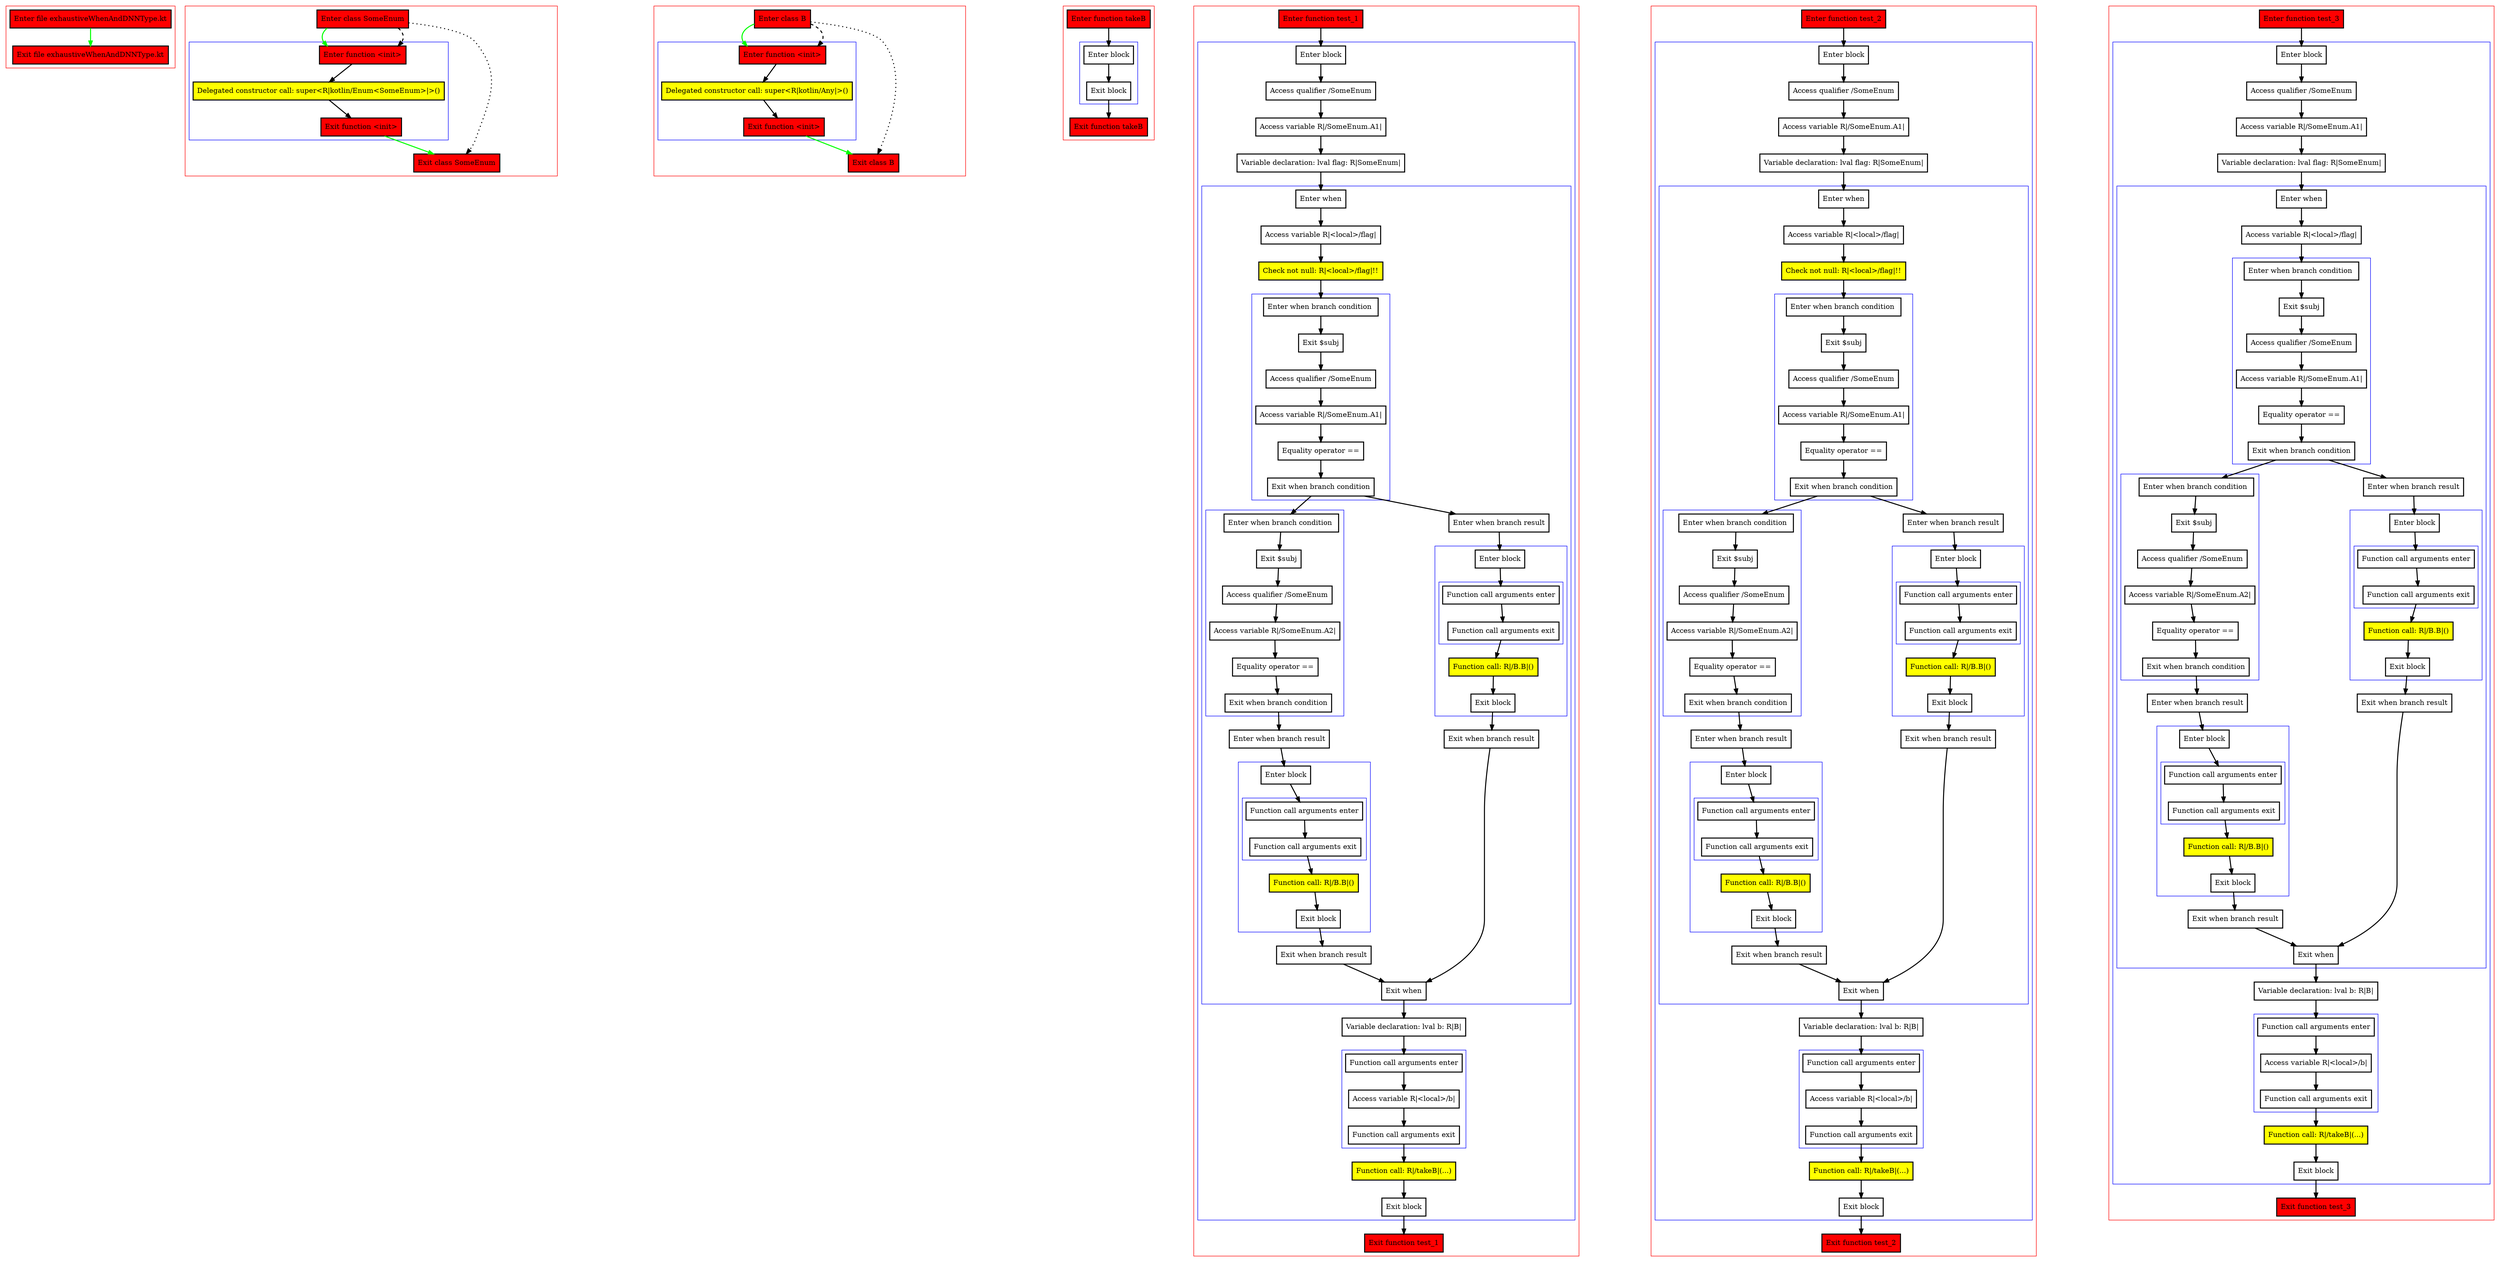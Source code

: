 digraph exhaustiveWhenAndDNNType_kt {
    graph [nodesep=3]
    node [shape=box penwidth=2]
    edge [penwidth=2]

    subgraph cluster_0 {
        color=red
        0 [label="Enter file exhaustiveWhenAndDNNType.kt" style="filled" fillcolor=red];
        1 [label="Exit file exhaustiveWhenAndDNNType.kt" style="filled" fillcolor=red];
    }
    0 -> {1} [color=green];

    subgraph cluster_1 {
        color=red
        2 [label="Enter class SomeEnum" style="filled" fillcolor=red];
        subgraph cluster_2 {
            color=blue
            3 [label="Enter function <init>" style="filled" fillcolor=red];
            4 [label="Delegated constructor call: super<R|kotlin/Enum<SomeEnum>|>()" style="filled" fillcolor=yellow];
            5 [label="Exit function <init>" style="filled" fillcolor=red];
        }
        6 [label="Exit class SomeEnum" style="filled" fillcolor=red];
    }
    2 -> {3} [color=green];
    2 -> {6} [style=dotted];
    2 -> {3} [style=dashed];
    3 -> {4};
    4 -> {5};
    5 -> {6} [color=green];

    subgraph cluster_3 {
        color=red
        7 [label="Enter class B" style="filled" fillcolor=red];
        subgraph cluster_4 {
            color=blue
            8 [label="Enter function <init>" style="filled" fillcolor=red];
            9 [label="Delegated constructor call: super<R|kotlin/Any|>()" style="filled" fillcolor=yellow];
            10 [label="Exit function <init>" style="filled" fillcolor=red];
        }
        11 [label="Exit class B" style="filled" fillcolor=red];
    }
    7 -> {8} [color=green];
    7 -> {11} [style=dotted];
    7 -> {8} [style=dashed];
    8 -> {9};
    9 -> {10};
    10 -> {11} [color=green];

    subgraph cluster_5 {
        color=red
        12 [label="Enter function takeB" style="filled" fillcolor=red];
        subgraph cluster_6 {
            color=blue
            13 [label="Enter block"];
            14 [label="Exit block"];
        }
        15 [label="Exit function takeB" style="filled" fillcolor=red];
    }
    12 -> {13};
    13 -> {14};
    14 -> {15};

    subgraph cluster_7 {
        color=red
        16 [label="Enter function test_1" style="filled" fillcolor=red];
        subgraph cluster_8 {
            color=blue
            17 [label="Enter block"];
            18 [label="Access qualifier /SomeEnum"];
            19 [label="Access variable R|/SomeEnum.A1|"];
            20 [label="Variable declaration: lval flag: R|SomeEnum|"];
            subgraph cluster_9 {
                color=blue
                21 [label="Enter when"];
                22 [label="Access variable R|<local>/flag|"];
                23 [label="Check not null: R|<local>/flag|!!" style="filled" fillcolor=yellow];
                subgraph cluster_10 {
                    color=blue
                    24 [label="Enter when branch condition "];
                    25 [label="Exit $subj"];
                    26 [label="Access qualifier /SomeEnum"];
                    27 [label="Access variable R|/SomeEnum.A1|"];
                    28 [label="Equality operator =="];
                    29 [label="Exit when branch condition"];
                }
                subgraph cluster_11 {
                    color=blue
                    30 [label="Enter when branch condition "];
                    31 [label="Exit $subj"];
                    32 [label="Access qualifier /SomeEnum"];
                    33 [label="Access variable R|/SomeEnum.A2|"];
                    34 [label="Equality operator =="];
                    35 [label="Exit when branch condition"];
                }
                36 [label="Enter when branch result"];
                subgraph cluster_12 {
                    color=blue
                    37 [label="Enter block"];
                    subgraph cluster_13 {
                        color=blue
                        38 [label="Function call arguments enter"];
                        39 [label="Function call arguments exit"];
                    }
                    40 [label="Function call: R|/B.B|()" style="filled" fillcolor=yellow];
                    41 [label="Exit block"];
                }
                42 [label="Exit when branch result"];
                43 [label="Enter when branch result"];
                subgraph cluster_14 {
                    color=blue
                    44 [label="Enter block"];
                    subgraph cluster_15 {
                        color=blue
                        45 [label="Function call arguments enter"];
                        46 [label="Function call arguments exit"];
                    }
                    47 [label="Function call: R|/B.B|()" style="filled" fillcolor=yellow];
                    48 [label="Exit block"];
                }
                49 [label="Exit when branch result"];
                50 [label="Exit when"];
            }
            51 [label="Variable declaration: lval b: R|B|"];
            subgraph cluster_16 {
                color=blue
                52 [label="Function call arguments enter"];
                53 [label="Access variable R|<local>/b|"];
                54 [label="Function call arguments exit"];
            }
            55 [label="Function call: R|/takeB|(...)" style="filled" fillcolor=yellow];
            56 [label="Exit block"];
        }
        57 [label="Exit function test_1" style="filled" fillcolor=red];
    }
    16 -> {17};
    17 -> {18};
    18 -> {19};
    19 -> {20};
    20 -> {21};
    21 -> {22};
    22 -> {23};
    23 -> {24};
    24 -> {25};
    25 -> {26};
    26 -> {27};
    27 -> {28};
    28 -> {29};
    29 -> {30 43};
    30 -> {31};
    31 -> {32};
    32 -> {33};
    33 -> {34};
    34 -> {35};
    35 -> {36};
    36 -> {37};
    37 -> {38};
    38 -> {39};
    39 -> {40};
    40 -> {41};
    41 -> {42};
    42 -> {50};
    43 -> {44};
    44 -> {45};
    45 -> {46};
    46 -> {47};
    47 -> {48};
    48 -> {49};
    49 -> {50};
    50 -> {51};
    51 -> {52};
    52 -> {53};
    53 -> {54};
    54 -> {55};
    55 -> {56};
    56 -> {57};

    subgraph cluster_17 {
        color=red
        58 [label="Enter function test_2" style="filled" fillcolor=red];
        subgraph cluster_18 {
            color=blue
            59 [label="Enter block"];
            60 [label="Access qualifier /SomeEnum"];
            61 [label="Access variable R|/SomeEnum.A1|"];
            62 [label="Variable declaration: lval flag: R|SomeEnum|"];
            subgraph cluster_19 {
                color=blue
                63 [label="Enter when"];
                64 [label="Access variable R|<local>/flag|"];
                65 [label="Check not null: R|<local>/flag|!!" style="filled" fillcolor=yellow];
                subgraph cluster_20 {
                    color=blue
                    66 [label="Enter when branch condition "];
                    67 [label="Exit $subj"];
                    68 [label="Access qualifier /SomeEnum"];
                    69 [label="Access variable R|/SomeEnum.A1|"];
                    70 [label="Equality operator =="];
                    71 [label="Exit when branch condition"];
                }
                subgraph cluster_21 {
                    color=blue
                    72 [label="Enter when branch condition "];
                    73 [label="Exit $subj"];
                    74 [label="Access qualifier /SomeEnum"];
                    75 [label="Access variable R|/SomeEnum.A2|"];
                    76 [label="Equality operator =="];
                    77 [label="Exit when branch condition"];
                }
                78 [label="Enter when branch result"];
                subgraph cluster_22 {
                    color=blue
                    79 [label="Enter block"];
                    subgraph cluster_23 {
                        color=blue
                        80 [label="Function call arguments enter"];
                        81 [label="Function call arguments exit"];
                    }
                    82 [label="Function call: R|/B.B|()" style="filled" fillcolor=yellow];
                    83 [label="Exit block"];
                }
                84 [label="Exit when branch result"];
                85 [label="Enter when branch result"];
                subgraph cluster_24 {
                    color=blue
                    86 [label="Enter block"];
                    subgraph cluster_25 {
                        color=blue
                        87 [label="Function call arguments enter"];
                        88 [label="Function call arguments exit"];
                    }
                    89 [label="Function call: R|/B.B|()" style="filled" fillcolor=yellow];
                    90 [label="Exit block"];
                }
                91 [label="Exit when branch result"];
                92 [label="Exit when"];
            }
            93 [label="Variable declaration: lval b: R|B|"];
            subgraph cluster_26 {
                color=blue
                94 [label="Function call arguments enter"];
                95 [label="Access variable R|<local>/b|"];
                96 [label="Function call arguments exit"];
            }
            97 [label="Function call: R|/takeB|(...)" style="filled" fillcolor=yellow];
            98 [label="Exit block"];
        }
        99 [label="Exit function test_2" style="filled" fillcolor=red];
    }
    58 -> {59};
    59 -> {60};
    60 -> {61};
    61 -> {62};
    62 -> {63};
    63 -> {64};
    64 -> {65};
    65 -> {66};
    66 -> {67};
    67 -> {68};
    68 -> {69};
    69 -> {70};
    70 -> {71};
    71 -> {72 85};
    72 -> {73};
    73 -> {74};
    74 -> {75};
    75 -> {76};
    76 -> {77};
    77 -> {78};
    78 -> {79};
    79 -> {80};
    80 -> {81};
    81 -> {82};
    82 -> {83};
    83 -> {84};
    84 -> {92};
    85 -> {86};
    86 -> {87};
    87 -> {88};
    88 -> {89};
    89 -> {90};
    90 -> {91};
    91 -> {92};
    92 -> {93};
    93 -> {94};
    94 -> {95};
    95 -> {96};
    96 -> {97};
    97 -> {98};
    98 -> {99};

    subgraph cluster_27 {
        color=red
        100 [label="Enter function test_3" style="filled" fillcolor=red];
        subgraph cluster_28 {
            color=blue
            101 [label="Enter block"];
            102 [label="Access qualifier /SomeEnum"];
            103 [label="Access variable R|/SomeEnum.A1|"];
            104 [label="Variable declaration: lval flag: R|SomeEnum|"];
            subgraph cluster_29 {
                color=blue
                105 [label="Enter when"];
                106 [label="Access variable R|<local>/flag|"];
                subgraph cluster_30 {
                    color=blue
                    107 [label="Enter when branch condition "];
                    108 [label="Exit $subj"];
                    109 [label="Access qualifier /SomeEnum"];
                    110 [label="Access variable R|/SomeEnum.A1|"];
                    111 [label="Equality operator =="];
                    112 [label="Exit when branch condition"];
                }
                subgraph cluster_31 {
                    color=blue
                    113 [label="Enter when branch condition "];
                    114 [label="Exit $subj"];
                    115 [label="Access qualifier /SomeEnum"];
                    116 [label="Access variable R|/SomeEnum.A2|"];
                    117 [label="Equality operator =="];
                    118 [label="Exit when branch condition"];
                }
                119 [label="Enter when branch result"];
                subgraph cluster_32 {
                    color=blue
                    120 [label="Enter block"];
                    subgraph cluster_33 {
                        color=blue
                        121 [label="Function call arguments enter"];
                        122 [label="Function call arguments exit"];
                    }
                    123 [label="Function call: R|/B.B|()" style="filled" fillcolor=yellow];
                    124 [label="Exit block"];
                }
                125 [label="Exit when branch result"];
                126 [label="Enter when branch result"];
                subgraph cluster_34 {
                    color=blue
                    127 [label="Enter block"];
                    subgraph cluster_35 {
                        color=blue
                        128 [label="Function call arguments enter"];
                        129 [label="Function call arguments exit"];
                    }
                    130 [label="Function call: R|/B.B|()" style="filled" fillcolor=yellow];
                    131 [label="Exit block"];
                }
                132 [label="Exit when branch result"];
                133 [label="Exit when"];
            }
            134 [label="Variable declaration: lval b: R|B|"];
            subgraph cluster_36 {
                color=blue
                135 [label="Function call arguments enter"];
                136 [label="Access variable R|<local>/b|"];
                137 [label="Function call arguments exit"];
            }
            138 [label="Function call: R|/takeB|(...)" style="filled" fillcolor=yellow];
            139 [label="Exit block"];
        }
        140 [label="Exit function test_3" style="filled" fillcolor=red];
    }
    100 -> {101};
    101 -> {102};
    102 -> {103};
    103 -> {104};
    104 -> {105};
    105 -> {106};
    106 -> {107};
    107 -> {108};
    108 -> {109};
    109 -> {110};
    110 -> {111};
    111 -> {112};
    112 -> {113 126};
    113 -> {114};
    114 -> {115};
    115 -> {116};
    116 -> {117};
    117 -> {118};
    118 -> {119};
    119 -> {120};
    120 -> {121};
    121 -> {122};
    122 -> {123};
    123 -> {124};
    124 -> {125};
    125 -> {133};
    126 -> {127};
    127 -> {128};
    128 -> {129};
    129 -> {130};
    130 -> {131};
    131 -> {132};
    132 -> {133};
    133 -> {134};
    134 -> {135};
    135 -> {136};
    136 -> {137};
    137 -> {138};
    138 -> {139};
    139 -> {140};

}
